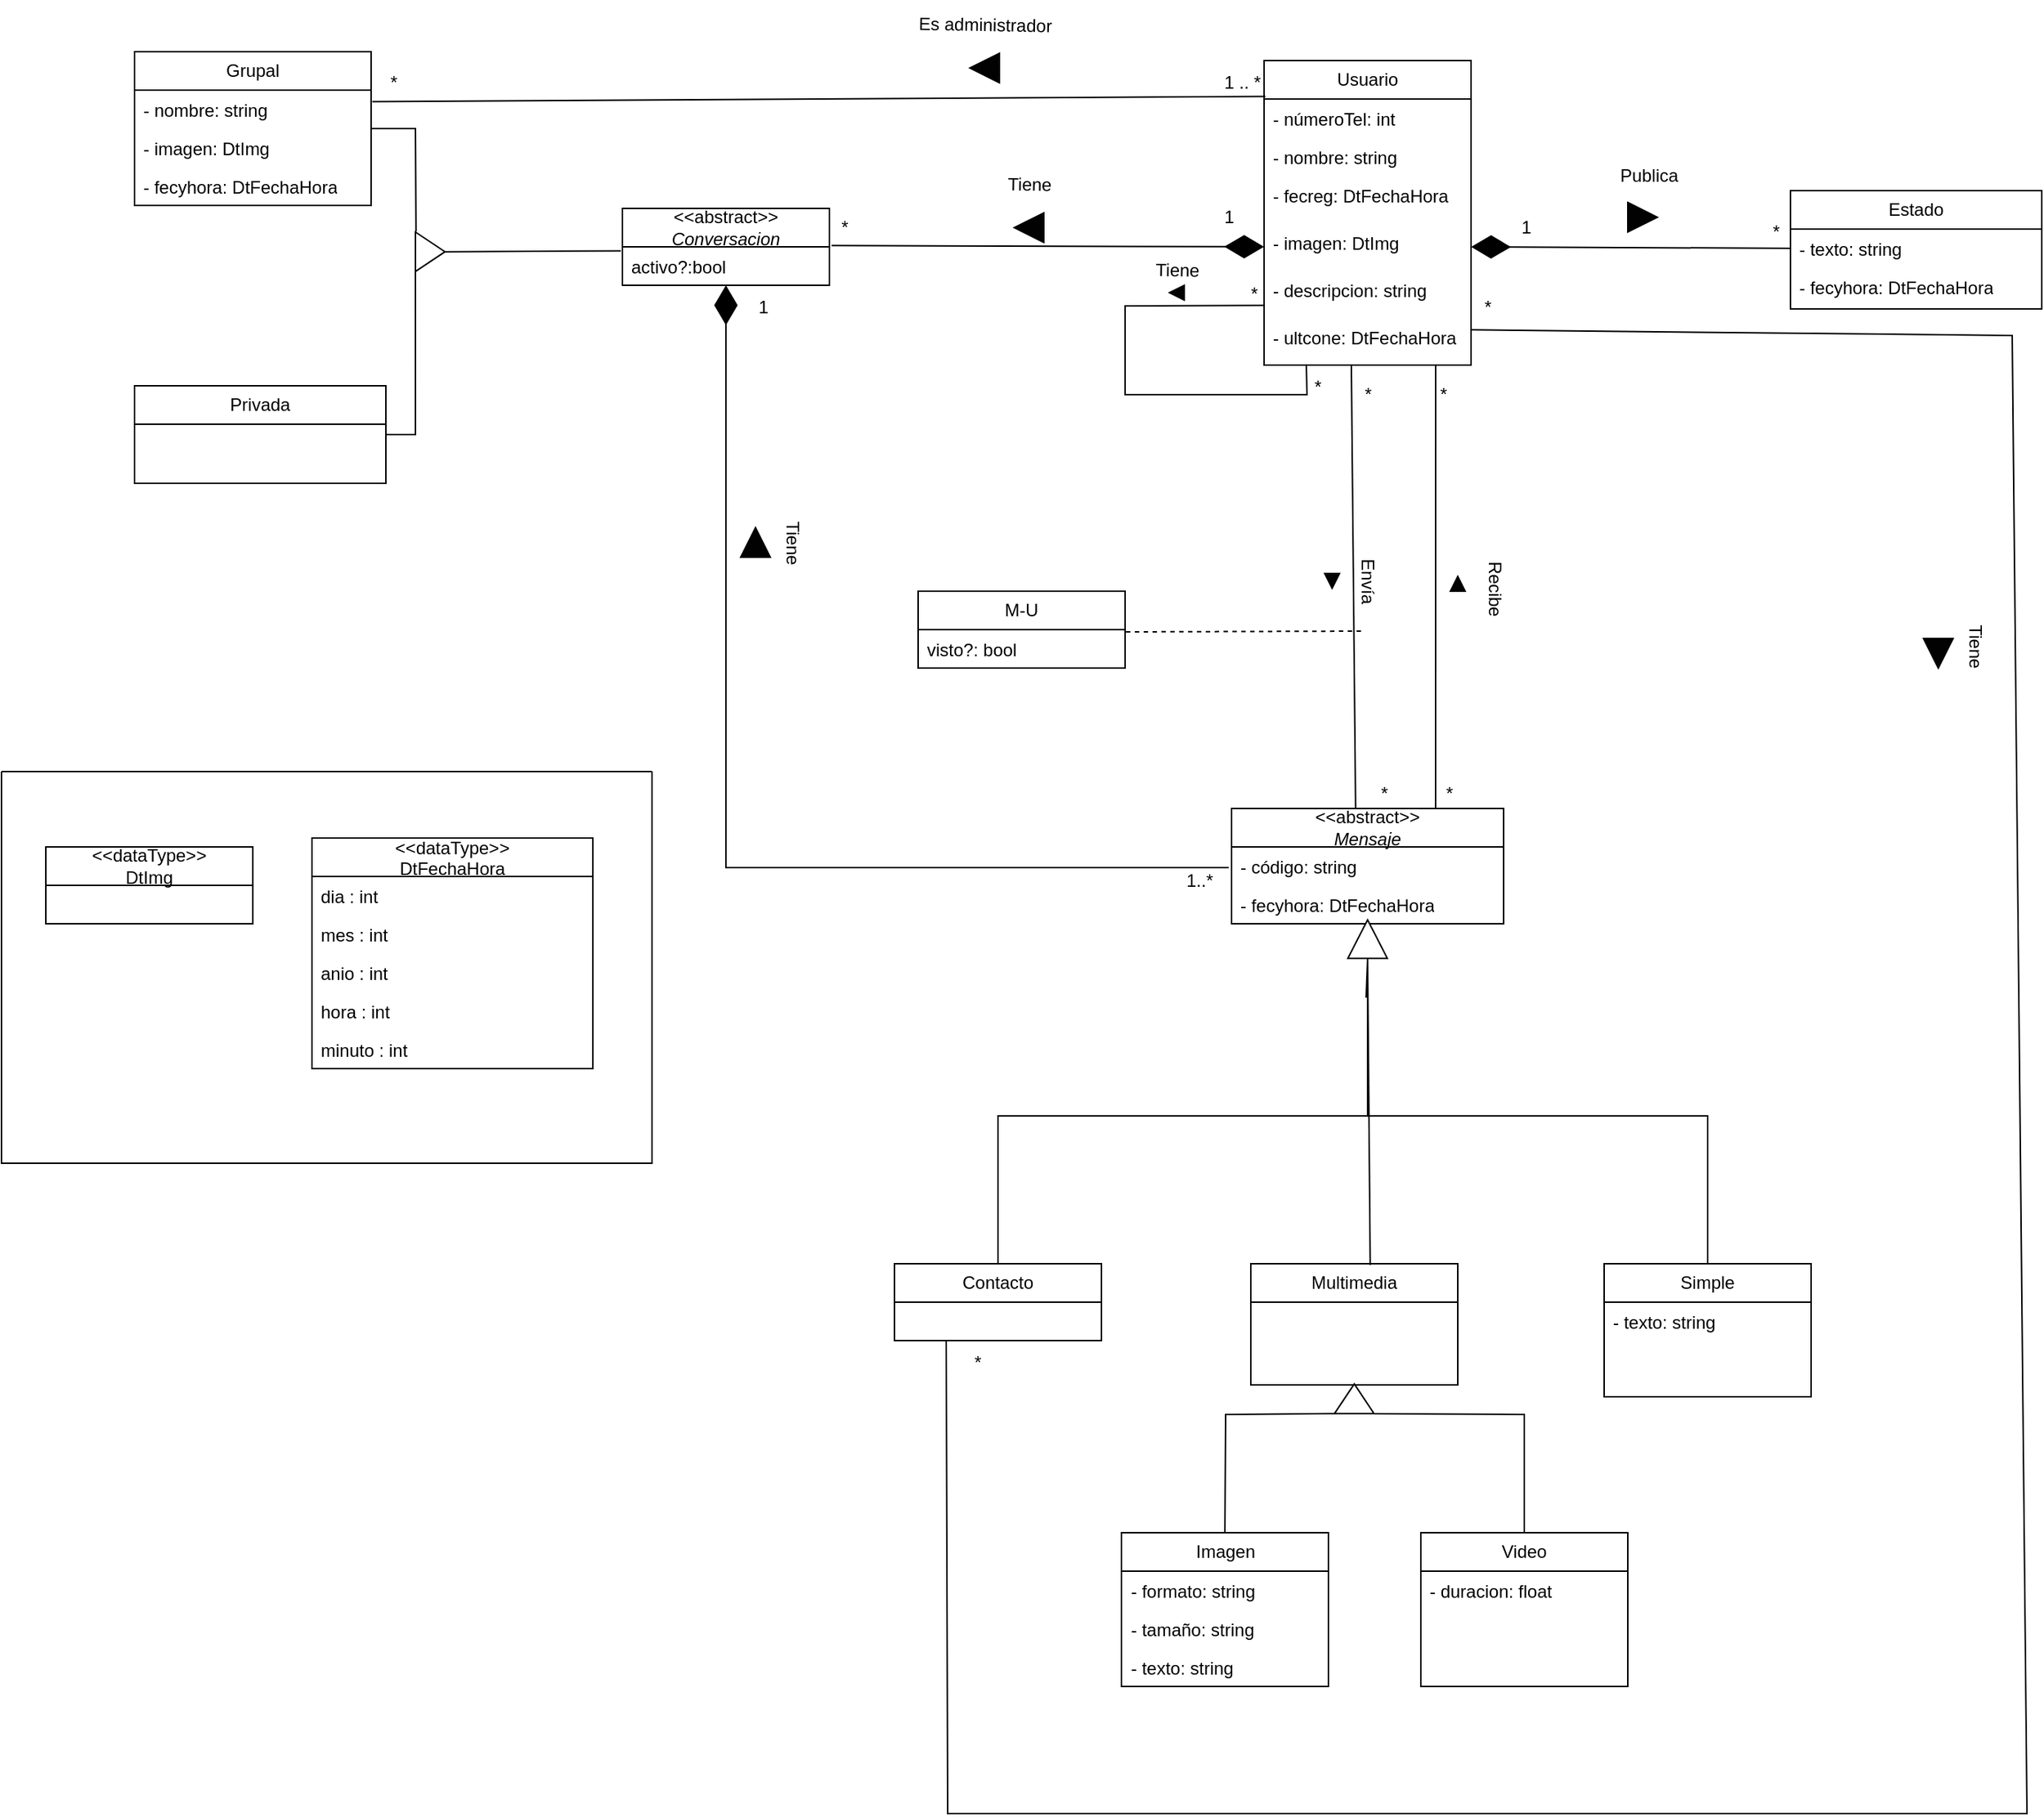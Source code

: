 <mxfile version="21.2.3" type="github">
  <diagram name="Página-1" id="QVLnC4AnkYZCNRtGmAld">
    <mxGraphModel dx="1179" dy="-712" grid="1" gridSize="10" guides="1" tooltips="1" connect="1" arrows="1" fold="1" page="1" pageScale="1" pageWidth="827" pageHeight="1169" math="0" shadow="0">
      <root>
        <mxCell id="0" />
        <mxCell id="1" parent="0" />
        <mxCell id="s84qFgu41w__YCTPZ6JV-1" value="Usuario" style="swimlane;fontStyle=0;childLayout=stackLayout;horizontal=1;startSize=26;fillColor=none;horizontalStack=0;resizeParent=1;resizeParentMax=0;resizeLast=0;collapsible=1;marginBottom=0;whiteSpace=wrap;html=1;" parent="1" vertex="1">
          <mxGeometry x="914" y="1214" width="140" height="206" as="geometry" />
        </mxCell>
        <mxCell id="s84qFgu41w__YCTPZ6JV-2" value="- númeroTel: int" style="text;strokeColor=none;fillColor=none;align=left;verticalAlign=top;spacingLeft=4;spacingRight=4;overflow=hidden;rotatable=0;points=[[0,0.5],[1,0.5]];portConstraint=eastwest;whiteSpace=wrap;html=1;" parent="s84qFgu41w__YCTPZ6JV-1" vertex="1">
          <mxGeometry y="26" width="140" height="26" as="geometry" />
        </mxCell>
        <mxCell id="s84qFgu41w__YCTPZ6JV-3" value="- nombre: string" style="text;strokeColor=none;fillColor=none;align=left;verticalAlign=top;spacingLeft=4;spacingRight=4;overflow=hidden;rotatable=0;points=[[0,0.5],[1,0.5]];portConstraint=eastwest;whiteSpace=wrap;html=1;" parent="s84qFgu41w__YCTPZ6JV-1" vertex="1">
          <mxGeometry y="52" width="140" height="26" as="geometry" />
        </mxCell>
        <mxCell id="s84qFgu41w__YCTPZ6JV-4" value="- fecreg: DtFechaHora" style="text;strokeColor=none;fillColor=none;align=left;verticalAlign=top;spacingLeft=4;spacingRight=4;overflow=hidden;rotatable=0;points=[[0,0.5],[1,0.5]];portConstraint=eastwest;whiteSpace=wrap;html=1;" parent="s84qFgu41w__YCTPZ6JV-1" vertex="1">
          <mxGeometry y="78" width="140" height="32" as="geometry" />
        </mxCell>
        <mxCell id="s84qFgu41w__YCTPZ6JV-5" value="- imagen: DtImg" style="text;strokeColor=none;fillColor=none;align=left;verticalAlign=top;spacingLeft=4;spacingRight=4;overflow=hidden;rotatable=0;points=[[0,0.5],[1,0.5]];portConstraint=eastwest;whiteSpace=wrap;html=1;" parent="s84qFgu41w__YCTPZ6JV-1" vertex="1">
          <mxGeometry y="110" width="140" height="32" as="geometry" />
        </mxCell>
        <mxCell id="s84qFgu41w__YCTPZ6JV-6" value="- descripcion: string" style="text;strokeColor=none;fillColor=none;align=left;verticalAlign=top;spacingLeft=4;spacingRight=4;overflow=hidden;rotatable=0;points=[[0,0.5],[1,0.5]];portConstraint=eastwest;whiteSpace=wrap;html=1;" parent="s84qFgu41w__YCTPZ6JV-1" vertex="1">
          <mxGeometry y="142" width="140" height="32" as="geometry" />
        </mxCell>
        <mxCell id="s84qFgu41w__YCTPZ6JV-7" value="- ultcone: DtFechaHora" style="text;strokeColor=none;fillColor=none;align=left;verticalAlign=top;spacingLeft=4;spacingRight=4;overflow=hidden;rotatable=0;points=[[0,0.5],[1,0.5]];portConstraint=eastwest;whiteSpace=wrap;html=1;" parent="s84qFgu41w__YCTPZ6JV-1" vertex="1">
          <mxGeometry y="174" width="140" height="32" as="geometry" />
        </mxCell>
        <mxCell id="5pbb-u6Oynbn8hx0rVK8-28" value="" style="endArrow=none;html=1;rounded=0;exitX=0.204;exitY=0.996;exitDx=0;exitDy=0;exitPerimeter=0;entryX=0.001;entryY=0.737;entryDx=0;entryDy=0;entryPerimeter=0;" edge="1" parent="s84qFgu41w__YCTPZ6JV-1" source="s84qFgu41w__YCTPZ6JV-7" target="s84qFgu41w__YCTPZ6JV-6">
          <mxGeometry width="50" height="50" relative="1" as="geometry">
            <mxPoint x="-94" y="246" as="sourcePoint" />
            <mxPoint x="-4" y="166" as="targetPoint" />
            <Array as="points">
              <mxPoint x="29" y="226" />
              <mxPoint x="-94" y="226" />
              <mxPoint x="-94" y="166" />
            </Array>
          </mxGeometry>
        </mxCell>
        <mxCell id="s84qFgu41w__YCTPZ6JV-9" value="&lt;div&gt;&amp;lt;&amp;lt;abstract&amp;gt;&amp;gt;&lt;br&gt;&lt;/div&gt;&lt;div&gt;&lt;i&gt;Conversacion&lt;/i&gt;&lt;/div&gt;" style="swimlane;fontStyle=0;childLayout=stackLayout;horizontal=1;startSize=26;fillColor=none;horizontalStack=0;resizeParent=1;resizeParentMax=0;resizeLast=0;collapsible=1;marginBottom=0;whiteSpace=wrap;html=1;" parent="1" vertex="1">
          <mxGeometry x="480" y="1314" width="140" height="52" as="geometry" />
        </mxCell>
        <mxCell id="s84qFgu41w__YCTPZ6JV-10" value="activo?:bool" style="text;strokeColor=none;fillColor=none;align=left;verticalAlign=top;spacingLeft=4;spacingRight=4;overflow=hidden;rotatable=0;points=[[0,0.5],[1,0.5]];portConstraint=eastwest;whiteSpace=wrap;html=1;" parent="s84qFgu41w__YCTPZ6JV-9" vertex="1">
          <mxGeometry y="26" width="140" height="26" as="geometry" />
        </mxCell>
        <mxCell id="s84qFgu41w__YCTPZ6JV-11" value="&lt;div&gt;&amp;lt;&amp;lt;abstract&amp;gt;&amp;gt;&lt;br&gt;&lt;/div&gt;&lt;div&gt;&lt;i&gt;Mensaje&lt;/i&gt;&lt;/div&gt;" style="swimlane;fontStyle=0;childLayout=stackLayout;horizontal=1;startSize=26;fillColor=none;horizontalStack=0;resizeParent=1;resizeParentMax=0;resizeLast=0;collapsible=1;marginBottom=0;whiteSpace=wrap;html=1;" parent="1" vertex="1">
          <mxGeometry x="892" y="1720" width="184" height="78" as="geometry" />
        </mxCell>
        <mxCell id="s84qFgu41w__YCTPZ6JV-12" value="- código: string" style="text;strokeColor=none;fillColor=none;align=left;verticalAlign=top;spacingLeft=4;spacingRight=4;overflow=hidden;rotatable=0;points=[[0,0.5],[1,0.5]];portConstraint=eastwest;whiteSpace=wrap;html=1;" parent="s84qFgu41w__YCTPZ6JV-11" vertex="1">
          <mxGeometry y="26" width="184" height="26" as="geometry" />
        </mxCell>
        <mxCell id="s84qFgu41w__YCTPZ6JV-13" value="- fecyhora: DtFechaHora" style="text;strokeColor=none;fillColor=none;align=left;verticalAlign=top;spacingLeft=4;spacingRight=4;overflow=hidden;rotatable=0;points=[[0,0.5],[1,0.5]];portConstraint=eastwest;whiteSpace=wrap;html=1;" parent="s84qFgu41w__YCTPZ6JV-11" vertex="1">
          <mxGeometry y="52" width="184" height="26" as="geometry" />
        </mxCell>
        <mxCell id="s84qFgu41w__YCTPZ6JV-15" value="&lt;div&gt;&lt;br&gt;&lt;/div&gt;&lt;div&gt;Grupal&lt;br&gt;&lt;/div&gt;&lt;div&gt;&lt;br&gt;&lt;/div&gt;" style="swimlane;fontStyle=0;childLayout=stackLayout;horizontal=1;startSize=26;fillColor=none;horizontalStack=0;resizeParent=1;resizeParentMax=0;resizeLast=0;collapsible=1;marginBottom=0;whiteSpace=wrap;html=1;" parent="1" vertex="1">
          <mxGeometry x="150" y="1208" width="160" height="104" as="geometry" />
        </mxCell>
        <mxCell id="s84qFgu41w__YCTPZ6JV-16" value="- nombre: string" style="text;strokeColor=none;fillColor=none;align=left;verticalAlign=top;spacingLeft=4;spacingRight=4;overflow=hidden;rotatable=0;points=[[0,0.5],[1,0.5]];portConstraint=eastwest;whiteSpace=wrap;html=1;" parent="s84qFgu41w__YCTPZ6JV-15" vertex="1">
          <mxGeometry y="26" width="160" height="26" as="geometry" />
        </mxCell>
        <mxCell id="s84qFgu41w__YCTPZ6JV-17" value="- imagen: DtImg" style="text;strokeColor=none;fillColor=none;align=left;verticalAlign=top;spacingLeft=4;spacingRight=4;overflow=hidden;rotatable=0;points=[[0,0.5],[1,0.5]];portConstraint=eastwest;whiteSpace=wrap;html=1;" parent="s84qFgu41w__YCTPZ6JV-15" vertex="1">
          <mxGeometry y="52" width="160" height="26" as="geometry" />
        </mxCell>
        <mxCell id="s84qFgu41w__YCTPZ6JV-18" value="- fecyhora: DtFechaHora" style="text;strokeColor=none;fillColor=none;align=left;verticalAlign=top;spacingLeft=4;spacingRight=4;overflow=hidden;rotatable=0;points=[[0,0.5],[1,0.5]];portConstraint=eastwest;whiteSpace=wrap;html=1;" parent="s84qFgu41w__YCTPZ6JV-15" vertex="1">
          <mxGeometry y="78" width="160" height="26" as="geometry" />
        </mxCell>
        <mxCell id="s84qFgu41w__YCTPZ6JV-20" value="Estado" style="swimlane;fontStyle=0;childLayout=stackLayout;horizontal=1;startSize=26;fillColor=none;horizontalStack=0;resizeParent=1;resizeParentMax=0;resizeLast=0;collapsible=1;marginBottom=0;whiteSpace=wrap;html=1;" parent="1" vertex="1">
          <mxGeometry x="1270" y="1302" width="170" height="80" as="geometry" />
        </mxCell>
        <mxCell id="s84qFgu41w__YCTPZ6JV-21" value="- texto: string" style="text;strokeColor=none;fillColor=none;align=left;verticalAlign=top;spacingLeft=4;spacingRight=4;overflow=hidden;rotatable=0;points=[[0,0.5],[1,0.5]];portConstraint=eastwest;whiteSpace=wrap;html=1;" parent="s84qFgu41w__YCTPZ6JV-20" vertex="1">
          <mxGeometry y="26" width="170" height="26" as="geometry" />
        </mxCell>
        <mxCell id="s84qFgu41w__YCTPZ6JV-22" value="- fecyhora: DtFechaHora" style="text;strokeColor=none;fillColor=none;align=left;verticalAlign=top;spacingLeft=4;spacingRight=4;overflow=hidden;rotatable=0;points=[[0,0.5],[1,0.5]];portConstraint=eastwest;whiteSpace=wrap;html=1;" parent="s84qFgu41w__YCTPZ6JV-20" vertex="1">
          <mxGeometry y="52" width="170" height="28" as="geometry" />
        </mxCell>
        <mxCell id="s84qFgu41w__YCTPZ6JV-23" value="" style="endArrow=none;html=1;edgeStyle=orthogonalEdgeStyle;rounded=0;" parent="1" target="s84qFgu41w__YCTPZ6JV-24" edge="1">
          <mxGeometry relative="1" as="geometry">
            <mxPoint x="984" y="1848" as="sourcePoint" />
            <mxPoint x="1134" y="1988" as="targetPoint" />
            <Array as="points">
              <mxPoint x="984" y="1849" />
              <mxPoint x="984" y="1928" />
              <mxPoint x="1214" y="1928" />
            </Array>
          </mxGeometry>
        </mxCell>
        <mxCell id="s84qFgu41w__YCTPZ6JV-24" value="Simple" style="swimlane;fontStyle=0;childLayout=stackLayout;horizontal=1;startSize=26;fillColor=none;horizontalStack=0;resizeParent=1;resizeParentMax=0;resizeLast=0;collapsible=1;marginBottom=0;whiteSpace=wrap;html=1;" parent="1" vertex="1">
          <mxGeometry x="1144" y="2028" width="140" height="90" as="geometry" />
        </mxCell>
        <mxCell id="s84qFgu41w__YCTPZ6JV-25" value="- texto: string" style="text;strokeColor=none;fillColor=none;align=left;verticalAlign=top;spacingLeft=4;spacingRight=4;overflow=hidden;rotatable=0;points=[[0,0.5],[1,0.5]];portConstraint=eastwest;whiteSpace=wrap;html=1;" parent="s84qFgu41w__YCTPZ6JV-24" vertex="1">
          <mxGeometry y="26" width="140" height="64" as="geometry" />
        </mxCell>
        <mxCell id="s84qFgu41w__YCTPZ6JV-31" value="Imagen" style="swimlane;fontStyle=0;childLayout=stackLayout;horizontal=1;startSize=26;fillColor=none;horizontalStack=0;resizeParent=1;resizeParentMax=0;resizeLast=0;collapsible=1;marginBottom=0;whiteSpace=wrap;html=1;" parent="1" vertex="1">
          <mxGeometry x="817.5" y="2210" width="140" height="104" as="geometry" />
        </mxCell>
        <mxCell id="s84qFgu41w__YCTPZ6JV-32" value="- formato: string" style="text;strokeColor=none;fillColor=none;align=left;verticalAlign=top;spacingLeft=4;spacingRight=4;overflow=hidden;rotatable=0;points=[[0,0.5],[1,0.5]];portConstraint=eastwest;whiteSpace=wrap;html=1;" parent="s84qFgu41w__YCTPZ6JV-31" vertex="1">
          <mxGeometry y="26" width="140" height="26" as="geometry" />
        </mxCell>
        <mxCell id="s84qFgu41w__YCTPZ6JV-33" value="- tamaño: string" style="text;strokeColor=none;fillColor=none;align=left;verticalAlign=top;spacingLeft=4;spacingRight=4;overflow=hidden;rotatable=0;points=[[0,0.5],[1,0.5]];portConstraint=eastwest;whiteSpace=wrap;html=1;" parent="s84qFgu41w__YCTPZ6JV-31" vertex="1">
          <mxGeometry y="52" width="140" height="26" as="geometry" />
        </mxCell>
        <mxCell id="s84qFgu41w__YCTPZ6JV-34" value="- texto: string" style="text;strokeColor=none;fillColor=none;align=left;verticalAlign=top;spacingLeft=4;spacingRight=4;overflow=hidden;rotatable=0;points=[[0,0.5],[1,0.5]];portConstraint=eastwest;whiteSpace=wrap;html=1;" parent="s84qFgu41w__YCTPZ6JV-31" vertex="1">
          <mxGeometry y="78" width="140" height="26" as="geometry" />
        </mxCell>
        <mxCell id="s84qFgu41w__YCTPZ6JV-36" value="Multimedia" style="swimlane;fontStyle=0;childLayout=stackLayout;horizontal=1;startSize=26;fillColor=none;horizontalStack=0;resizeParent=1;resizeParentMax=0;resizeLast=0;collapsible=1;marginBottom=0;whiteSpace=wrap;html=1;" parent="1" vertex="1">
          <mxGeometry x="905" y="2028" width="140" height="82" as="geometry" />
        </mxCell>
        <mxCell id="s84qFgu41w__YCTPZ6JV-40" value="" style="endArrow=none;html=1;edgeStyle=orthogonalEdgeStyle;rounded=0;" parent="1" source="s84qFgu41w__YCTPZ6JV-86" target="s84qFgu41w__YCTPZ6JV-41" edge="1">
          <mxGeometry relative="1" as="geometry">
            <mxPoint x="983" y="1848" as="sourcePoint" />
            <mxPoint x="744" y="1998" as="targetPoint" />
            <Array as="points">
              <mxPoint x="984" y="1848" />
              <mxPoint x="984" y="1928" />
              <mxPoint x="734" y="1928" />
            </Array>
          </mxGeometry>
        </mxCell>
        <mxCell id="s84qFgu41w__YCTPZ6JV-41" value="Contacto" style="swimlane;fontStyle=0;childLayout=stackLayout;horizontal=1;startSize=26;fillColor=none;horizontalStack=0;resizeParent=1;resizeParentMax=0;resizeLast=0;collapsible=1;marginBottom=0;whiteSpace=wrap;html=1;" parent="1" vertex="1">
          <mxGeometry x="664" y="2028" width="140" height="52" as="geometry" />
        </mxCell>
        <mxCell id="s84qFgu41w__YCTPZ6JV-44" value="" style="endArrow=none;html=1;rounded=0;exitX=0.456;exitY=0.004;exitDx=0;exitDy=0;exitPerimeter=0;" parent="1" source="s84qFgu41w__YCTPZ6JV-11" edge="1">
          <mxGeometry width="50" height="50" relative="1" as="geometry">
            <mxPoint x="946" y="1720" as="sourcePoint" />
            <mxPoint x="973" y="1420" as="targetPoint" />
          </mxGeometry>
        </mxCell>
        <mxCell id="s84qFgu41w__YCTPZ6JV-45" value="" style="triangle;whiteSpace=wrap;html=1;rotation=90;fillColor=#030203;" parent="1" vertex="1">
          <mxGeometry x="955" y="1561" width="10" height="10" as="geometry" />
        </mxCell>
        <mxCell id="s84qFgu41w__YCTPZ6JV-46" value="Envía" style="text;html=1;align=center;verticalAlign=middle;resizable=0;points=[];autosize=1;strokeColor=none;fillColor=none;rotation=90;" parent="1" vertex="1">
          <mxGeometry x="959" y="1556" width="50" height="20" as="geometry" />
        </mxCell>
        <mxCell id="s84qFgu41w__YCTPZ6JV-47" value="*" style="text;html=1;align=center;verticalAlign=middle;resizable=0;points=[];autosize=1;strokeColor=none;fillColor=none;" parent="1" vertex="1">
          <mxGeometry x="974" y="1430" width="20" height="20" as="geometry" />
        </mxCell>
        <mxCell id="s84qFgu41w__YCTPZ6JV-48" value="*" style="text;html=1;align=center;verticalAlign=middle;resizable=0;points=[];autosize=1;strokeColor=none;fillColor=none;" parent="1" vertex="1">
          <mxGeometry x="985" y="1700" width="20" height="20" as="geometry" />
        </mxCell>
        <mxCell id="s84qFgu41w__YCTPZ6JV-49" value="1" style="text;html=1;align=center;verticalAlign=middle;resizable=0;points=[];autosize=1;strokeColor=none;fillColor=none;" parent="1" vertex="1">
          <mxGeometry x="875" y="1305" width="30" height="30" as="geometry" />
        </mxCell>
        <mxCell id="s84qFgu41w__YCTPZ6JV-50" value="*" style="text;html=1;align=center;verticalAlign=middle;resizable=0;points=[];autosize=1;strokeColor=none;fillColor=none;" parent="1" vertex="1">
          <mxGeometry x="620" y="1317" width="20" height="20" as="geometry" />
        </mxCell>
        <mxCell id="s84qFgu41w__YCTPZ6JV-51" value="" style="endArrow=diamondThin;endFill=1;endSize=24;html=1;rounded=0;exitX=1.011;exitY=-0.033;exitDx=0;exitDy=0;exitPerimeter=0;entryX=0;entryY=0.5;entryDx=0;entryDy=0;" parent="1" source="s84qFgu41w__YCTPZ6JV-10" target="s84qFgu41w__YCTPZ6JV-5" edge="1">
          <mxGeometry width="160" relative="1" as="geometry">
            <mxPoint x="770" y="1550" as="sourcePoint" />
            <mxPoint x="914" y="1340" as="targetPoint" />
            <Array as="points" />
          </mxGeometry>
        </mxCell>
        <mxCell id="s84qFgu41w__YCTPZ6JV-52" value="*" style="text;html=1;align=center;verticalAlign=middle;resizable=0;points=[];autosize=1;strokeColor=none;fillColor=none;" parent="1" vertex="1">
          <mxGeometry x="1250" y="1320" width="20" height="20" as="geometry" />
        </mxCell>
        <mxCell id="s84qFgu41w__YCTPZ6JV-53" value="&lt;div&gt;1&lt;/div&gt;" style="text;html=1;align=center;verticalAlign=middle;resizable=0;points=[];autosize=1;strokeColor=none;fillColor=none;" parent="1" vertex="1">
          <mxGeometry x="1076" y="1312" width="30" height="30" as="geometry" />
        </mxCell>
        <mxCell id="s84qFgu41w__YCTPZ6JV-54" value="" style="endArrow=diamondThin;endFill=1;endSize=24;html=1;rounded=0;entryX=1;entryY=0.5;entryDx=0;entryDy=0;exitX=0;exitY=0.5;exitDx=0;exitDy=0;" parent="1" source="s84qFgu41w__YCTPZ6JV-21" target="s84qFgu41w__YCTPZ6JV-5" edge="1">
          <mxGeometry width="160" relative="1" as="geometry">
            <mxPoint x="650" y="1290" as="sourcePoint" />
            <mxPoint x="824" y="1280.31" as="targetPoint" />
          </mxGeometry>
        </mxCell>
        <mxCell id="s84qFgu41w__YCTPZ6JV-61" value="" style="triangle;whiteSpace=wrap;html=1;rotation=0;fillColor=#030203;" parent="1" vertex="1">
          <mxGeometry x="1160" y="1310" width="20" height="20" as="geometry" />
        </mxCell>
        <mxCell id="s84qFgu41w__YCTPZ6JV-62" value="Publica" style="text;html=1;align=center;verticalAlign=middle;resizable=0;points=[];autosize=1;strokeColor=none;fillColor=none;rotation=0;" parent="1" vertex="1">
          <mxGeometry x="1144" y="1282" width="60" height="20" as="geometry" />
        </mxCell>
        <mxCell id="s84qFgu41w__YCTPZ6JV-66" value="" style="triangle;whiteSpace=wrap;html=1;rotation=-180;fillColor=#030203;" parent="1" vertex="1">
          <mxGeometry x="745" y="1317" width="20" height="20" as="geometry" />
        </mxCell>
        <mxCell id="s84qFgu41w__YCTPZ6JV-67" value="Tiene" style="text;html=1;align=center;verticalAlign=middle;resizable=0;points=[];autosize=1;strokeColor=none;fillColor=none;rotation=1;" parent="1" vertex="1">
          <mxGeometry x="730" y="1288" width="50" height="20" as="geometry" />
        </mxCell>
        <mxCell id="s84qFgu41w__YCTPZ6JV-73" value="" style="endArrow=none;html=1;rounded=0;exitX=0.75;exitY=0;exitDx=0;exitDy=0;entryX=0.829;entryY=1.016;entryDx=0;entryDy=0;entryPerimeter=0;" parent="1" source="s84qFgu41w__YCTPZ6JV-11" target="s84qFgu41w__YCTPZ6JV-7" edge="1">
          <mxGeometry width="50" height="50" relative="1" as="geometry">
            <mxPoint x="1030" y="1700" as="sourcePoint" />
            <mxPoint x="1030.34" y="1452.672" as="targetPoint" />
          </mxGeometry>
        </mxCell>
        <mxCell id="s84qFgu41w__YCTPZ6JV-74" value="" style="triangle;whiteSpace=wrap;html=1;rotation=-90;fillColor=#030203;" parent="1" vertex="1">
          <mxGeometry x="1040" y="1563" width="10" height="10" as="geometry" />
        </mxCell>
        <mxCell id="s84qFgu41w__YCTPZ6JV-75" value="Recibe" style="text;html=1;align=center;verticalAlign=middle;resizable=0;points=[];autosize=1;strokeColor=none;fillColor=none;rotation=90;" parent="1" vertex="1">
          <mxGeometry x="1040" y="1556" width="60" height="30" as="geometry" />
        </mxCell>
        <mxCell id="s84qFgu41w__YCTPZ6JV-76" value="*" style="text;html=1;align=center;verticalAlign=middle;resizable=0;points=[];autosize=1;strokeColor=none;fillColor=none;" parent="1" vertex="1">
          <mxGeometry x="1024" y="1695" width="30" height="30" as="geometry" />
        </mxCell>
        <mxCell id="s84qFgu41w__YCTPZ6JV-77" value="*" style="text;html=1;align=center;verticalAlign=middle;resizable=0;points=[];autosize=1;strokeColor=none;fillColor=none;" parent="1" vertex="1">
          <mxGeometry x="1025" y="1430" width="20" height="20" as="geometry" />
        </mxCell>
        <mxCell id="s84qFgu41w__YCTPZ6JV-81" value="Privada" style="swimlane;fontStyle=0;childLayout=stackLayout;horizontal=1;startSize=26;fillColor=none;horizontalStack=0;resizeParent=1;resizeParentMax=0;resizeLast=0;collapsible=1;marginBottom=0;whiteSpace=wrap;html=1;" parent="1" vertex="1">
          <mxGeometry x="150" y="1434" width="170" height="66" as="geometry" />
        </mxCell>
        <mxCell id="s84qFgu41w__YCTPZ6JV-82" value="" style="triangle;whiteSpace=wrap;html=1;rotation=0;" parent="1" vertex="1">
          <mxGeometry x="340" y="1330" width="20" height="26.67" as="geometry" />
        </mxCell>
        <mxCell id="s84qFgu41w__YCTPZ6JV-83" value="" style="endArrow=none;html=1;rounded=0;entryX=-0.007;entryY=0.105;entryDx=0;entryDy=0;entryPerimeter=0;exitX=1;exitY=0.5;exitDx=0;exitDy=0;" parent="1" source="s84qFgu41w__YCTPZ6JV-82" target="s84qFgu41w__YCTPZ6JV-10" edge="1">
          <mxGeometry width="50" height="50" relative="1" as="geometry">
            <mxPoint x="380" y="1343" as="sourcePoint" />
            <mxPoint x="570" y="1380" as="targetPoint" />
          </mxGeometry>
        </mxCell>
        <mxCell id="s84qFgu41w__YCTPZ6JV-84" value="" style="endArrow=none;html=1;rounded=0;entryX=0.019;entryY=-0.014;entryDx=0;entryDy=0;entryPerimeter=0;exitX=1;exitY=1;exitDx=0;exitDy=0;exitPerimeter=0;" parent="1" source="s84qFgu41w__YCTPZ6JV-16" target="s84qFgu41w__YCTPZ6JV-82" edge="1">
          <mxGeometry width="50" height="50" relative="1" as="geometry">
            <mxPoint x="330" y="1250" as="sourcePoint" />
            <mxPoint x="340" y="1310" as="targetPoint" />
            <Array as="points">
              <mxPoint x="340" y="1260" />
            </Array>
          </mxGeometry>
        </mxCell>
        <mxCell id="s84qFgu41w__YCTPZ6JV-85" value="" style="endArrow=none;html=1;edgeStyle=orthogonalEdgeStyle;rounded=0;" parent="1" target="s84qFgu41w__YCTPZ6JV-86" edge="1">
          <mxGeometry relative="1" as="geometry">
            <mxPoint x="983" y="1848" as="sourcePoint" />
            <mxPoint x="734" y="2028" as="targetPoint" />
            <Array as="points" />
          </mxGeometry>
        </mxCell>
        <mxCell id="s84qFgu41w__YCTPZ6JV-86" value="" style="triangle;whiteSpace=wrap;html=1;rotation=-90;" parent="1" vertex="1">
          <mxGeometry x="971" y="1795" width="26" height="26.67" as="geometry" />
        </mxCell>
        <mxCell id="s84qFgu41w__YCTPZ6JV-88" value="" style="endArrow=none;html=1;rounded=0;entryX=-0.003;entryY=1.003;entryDx=0;entryDy=0;entryPerimeter=0;exitX=1;exitY=0.5;exitDx=0;exitDy=0;" parent="1" source="s84qFgu41w__YCTPZ6JV-81" target="s84qFgu41w__YCTPZ6JV-82" edge="1">
          <mxGeometry width="50" height="50" relative="1" as="geometry">
            <mxPoint x="221" y="1385.31" as="sourcePoint" />
            <mxPoint x="340" y="1385.31" as="targetPoint" />
            <Array as="points">
              <mxPoint x="340" y="1467" />
            </Array>
          </mxGeometry>
        </mxCell>
        <mxCell id="5pbb-u6Oynbn8hx0rVK8-9" value="Video" style="swimlane;fontStyle=0;childLayout=stackLayout;horizontal=1;startSize=26;fillColor=none;horizontalStack=0;resizeParent=1;resizeParentMax=0;resizeLast=0;collapsible=1;marginBottom=0;whiteSpace=wrap;html=1;" vertex="1" parent="1">
          <mxGeometry x="1020" y="2210" width="140" height="104" as="geometry" />
        </mxCell>
        <mxCell id="5pbb-u6Oynbn8hx0rVK8-10" value="&lt;div&gt;- duracion: float&lt;/div&gt;&lt;div&gt;&lt;br&gt;&lt;/div&gt;&lt;div&gt;&lt;br&gt;&lt;/div&gt;" style="text;strokeColor=none;fillColor=none;align=left;verticalAlign=top;spacingLeft=4;spacingRight=4;overflow=hidden;rotatable=0;points=[[0,0.5],[1,0.5]];portConstraint=eastwest;whiteSpace=wrap;html=1;" vertex="1" parent="5pbb-u6Oynbn8hx0rVK8-9">
          <mxGeometry y="26" width="140" height="26" as="geometry" />
        </mxCell>
        <mxCell id="5pbb-u6Oynbn8hx0rVK8-11" value="&lt;div&gt;&lt;br&gt;&lt;/div&gt;" style="text;strokeColor=none;fillColor=none;align=left;verticalAlign=top;spacingLeft=4;spacingRight=4;overflow=hidden;rotatable=0;points=[[0,0.5],[1,0.5]];portConstraint=eastwest;whiteSpace=wrap;html=1;" vertex="1" parent="5pbb-u6Oynbn8hx0rVK8-9">
          <mxGeometry y="52" width="140" height="26" as="geometry" />
        </mxCell>
        <mxCell id="5pbb-u6Oynbn8hx0rVK8-12" value="&lt;div&gt;&lt;br&gt;&lt;/div&gt;" style="text;strokeColor=none;fillColor=none;align=left;verticalAlign=top;spacingLeft=4;spacingRight=4;overflow=hidden;rotatable=0;points=[[0,0.5],[1,0.5]];portConstraint=eastwest;whiteSpace=wrap;html=1;" vertex="1" parent="5pbb-u6Oynbn8hx0rVK8-9">
          <mxGeometry y="78" width="140" height="26" as="geometry" />
        </mxCell>
        <mxCell id="5pbb-u6Oynbn8hx0rVK8-23" value="" style="triangle;whiteSpace=wrap;html=1;rotation=-90;" vertex="1" parent="1">
          <mxGeometry x="965" y="2106" width="20" height="26.67" as="geometry" />
        </mxCell>
        <mxCell id="5pbb-u6Oynbn8hx0rVK8-25" value="" style="endArrow=none;html=1;rounded=0;entryX=-0.005;entryY=0.005;entryDx=0;entryDy=0;entryPerimeter=0;exitX=0.5;exitY=0;exitDx=0;exitDy=0;" edge="1" parent="1" source="s84qFgu41w__YCTPZ6JV-31" target="5pbb-u6Oynbn8hx0rVK8-23">
          <mxGeometry width="50" height="50" relative="1" as="geometry">
            <mxPoint x="850" y="2190" as="sourcePoint" />
            <mxPoint x="960" y="2130" as="targetPoint" />
            <Array as="points">
              <mxPoint x="888" y="2130" />
            </Array>
          </mxGeometry>
        </mxCell>
        <mxCell id="5pbb-u6Oynbn8hx0rVK8-26" value="" style="endArrow=none;html=1;rounded=0;entryX=-0.006;entryY=1.015;entryDx=0;entryDy=0;entryPerimeter=0;exitX=0.5;exitY=0;exitDx=0;exitDy=0;" edge="1" parent="1" source="5pbb-u6Oynbn8hx0rVK8-9" target="5pbb-u6Oynbn8hx0rVK8-23">
          <mxGeometry width="50" height="50" relative="1" as="geometry">
            <mxPoint x="860" y="2200" as="sourcePoint" />
            <mxPoint x="972" y="2139" as="targetPoint" />
            <Array as="points">
              <mxPoint x="1090" y="2130" />
            </Array>
          </mxGeometry>
        </mxCell>
        <mxCell id="5pbb-u6Oynbn8hx0rVK8-27" value="" style="endArrow=none;html=1;rounded=0;entryX=0;entryY=0.5;entryDx=0;entryDy=0;exitX=0.577;exitY=0.01;exitDx=0;exitDy=0;exitPerimeter=0;" edge="1" parent="1" source="s84qFgu41w__YCTPZ6JV-36" target="s84qFgu41w__YCTPZ6JV-86">
          <mxGeometry width="50" height="50" relative="1" as="geometry">
            <mxPoint x="960" y="2010" as="sourcePoint" />
            <mxPoint x="1010" y="1960" as="targetPoint" />
          </mxGeometry>
        </mxCell>
        <mxCell id="5pbb-u6Oynbn8hx0rVK8-29" value="*" style="text;html=1;align=center;verticalAlign=middle;resizable=0;points=[];autosize=1;strokeColor=none;fillColor=none;" vertex="1" parent="1">
          <mxGeometry x="892" y="1356.67" width="30" height="30" as="geometry" />
        </mxCell>
        <mxCell id="5pbb-u6Oynbn8hx0rVK8-30" value="*" style="text;html=1;align=center;verticalAlign=middle;resizable=0;points=[];autosize=1;strokeColor=none;fillColor=none;" vertex="1" parent="1">
          <mxGeometry x="935" y="1420" width="30" height="30" as="geometry" />
        </mxCell>
        <mxCell id="5pbb-u6Oynbn8hx0rVK8-33" value="" style="triangle;whiteSpace=wrap;html=1;rotation=-180;fillColor=#030203;" vertex="1" parent="1">
          <mxGeometry x="850" y="1366" width="10" height="10" as="geometry" />
        </mxCell>
        <mxCell id="5pbb-u6Oynbn8hx0rVK8-34" value="Tiene" style="text;html=1;align=center;verticalAlign=middle;resizable=0;points=[];autosize=1;strokeColor=none;fillColor=none;rotation=1;" vertex="1" parent="1">
          <mxGeometry x="830" y="1346" width="50" height="20" as="geometry" />
        </mxCell>
        <mxCell id="5pbb-u6Oynbn8hx0rVK8-37" value="" style="endArrow=none;html=1;rounded=0;entryX=0.25;entryY=1;entryDx=0;entryDy=0;exitX=0.999;exitY=0.255;exitDx=0;exitDy=0;exitPerimeter=0;" edge="1" parent="1" source="s84qFgu41w__YCTPZ6JV-7" target="s84qFgu41w__YCTPZ6JV-41">
          <mxGeometry width="50" height="50" relative="1" as="geometry">
            <mxPoint x="1060" y="1390" as="sourcePoint" />
            <mxPoint x="690" y="2080" as="targetPoint" />
            <Array as="points">
              <mxPoint x="1420" y="1400" />
              <mxPoint x="1430" y="2400" />
              <mxPoint x="700" y="2400" />
            </Array>
          </mxGeometry>
        </mxCell>
        <mxCell id="5pbb-u6Oynbn8hx0rVK8-42" value="M-U" style="swimlane;fontStyle=0;childLayout=stackLayout;horizontal=1;startSize=26;fillColor=none;horizontalStack=0;resizeParent=1;resizeParentMax=0;resizeLast=0;collapsible=1;marginBottom=0;whiteSpace=wrap;html=1;" vertex="1" parent="1">
          <mxGeometry x="680" y="1573" width="140" height="52" as="geometry" />
        </mxCell>
        <mxCell id="5pbb-u6Oynbn8hx0rVK8-43" value="visto?: bool" style="text;strokeColor=none;fillColor=none;align=left;verticalAlign=top;spacingLeft=4;spacingRight=4;overflow=hidden;rotatable=0;points=[[0,0.5],[1,0.5]];portConstraint=eastwest;whiteSpace=wrap;html=1;" vertex="1" parent="5pbb-u6Oynbn8hx0rVK8-42">
          <mxGeometry y="26" width="140" height="26" as="geometry" />
        </mxCell>
        <mxCell id="5pbb-u6Oynbn8hx0rVK8-44" value="" style="endArrow=none;dashed=1;html=1;rounded=0;exitX=1.004;exitY=0.058;exitDx=0;exitDy=0;exitPerimeter=0;" edge="1" parent="1" source="5pbb-u6Oynbn8hx0rVK8-43">
          <mxGeometry width="50" height="50" relative="1" as="geometry">
            <mxPoint x="830" y="1600" as="sourcePoint" />
            <mxPoint x="980" y="1600" as="targetPoint" />
          </mxGeometry>
        </mxCell>
        <mxCell id="5pbb-u6Oynbn8hx0rVK8-45" value="" style="endArrow=none;html=1;rounded=0;exitX=1.005;exitY=0.297;exitDx=0;exitDy=0;exitPerimeter=0;entryX=0.006;entryY=-0.067;entryDx=0;entryDy=0;entryPerimeter=0;" edge="1" parent="1" source="s84qFgu41w__YCTPZ6JV-16" target="s84qFgu41w__YCTPZ6JV-2">
          <mxGeometry width="50" height="50" relative="1" as="geometry">
            <mxPoint x="590" y="1260" as="sourcePoint" />
            <mxPoint x="910" y="1242" as="targetPoint" />
          </mxGeometry>
        </mxCell>
        <mxCell id="5pbb-u6Oynbn8hx0rVK8-46" value="" style="triangle;whiteSpace=wrap;html=1;rotation=-180;fillColor=#030203;" vertex="1" parent="1">
          <mxGeometry x="715" y="1209" width="20" height="20" as="geometry" />
        </mxCell>
        <mxCell id="5pbb-u6Oynbn8hx0rVK8-47" value="Es administrador" style="text;html=1;align=center;verticalAlign=middle;resizable=0;points=[];autosize=1;strokeColor=none;fillColor=none;rotation=1;" vertex="1" parent="1">
          <mxGeometry x="665" y="1175" width="120" height="30" as="geometry" />
        </mxCell>
        <mxCell id="5pbb-u6Oynbn8hx0rVK8-48" value="1 .. *" style="text;html=1;align=center;verticalAlign=middle;resizable=0;points=[];autosize=1;strokeColor=none;fillColor=none;" vertex="1" parent="1">
          <mxGeometry x="874" y="1214" width="50" height="30" as="geometry" />
        </mxCell>
        <mxCell id="5pbb-u6Oynbn8hx0rVK8-49" value="*" style="text;html=1;align=center;verticalAlign=middle;resizable=0;points=[];autosize=1;strokeColor=none;fillColor=none;" vertex="1" parent="1">
          <mxGeometry x="310" y="1214" width="30" height="30" as="geometry" />
        </mxCell>
        <mxCell id="5pbb-u6Oynbn8hx0rVK8-50" value="*" style="text;html=1;align=center;verticalAlign=middle;resizable=0;points=[];autosize=1;strokeColor=none;fillColor=none;" vertex="1" parent="1">
          <mxGeometry x="705" y="2080" width="30" height="30" as="geometry" />
        </mxCell>
        <mxCell id="5pbb-u6Oynbn8hx0rVK8-51" value="*" style="text;html=1;align=center;verticalAlign=middle;resizable=0;points=[];autosize=1;strokeColor=none;fillColor=none;" vertex="1" parent="1">
          <mxGeometry x="1050" y="1366" width="30" height="30" as="geometry" />
        </mxCell>
        <mxCell id="5pbb-u6Oynbn8hx0rVK8-52" value="" style="triangle;whiteSpace=wrap;html=1;rotation=90;fillColor=#030203;" vertex="1" parent="1">
          <mxGeometry x="1360" y="1605" width="20" height="20" as="geometry" />
        </mxCell>
        <mxCell id="5pbb-u6Oynbn8hx0rVK8-53" value="Tiene" style="text;html=1;align=center;verticalAlign=middle;resizable=0;points=[];autosize=1;strokeColor=none;fillColor=none;rotation=90;" vertex="1" parent="1">
          <mxGeometry x="1370" y="1600" width="50" height="20" as="geometry" />
        </mxCell>
        <mxCell id="5pbb-u6Oynbn8hx0rVK8-54" value="1..*" style="text;html=1;align=center;verticalAlign=middle;resizable=0;points=[];autosize=1;strokeColor=none;fillColor=none;" vertex="1" parent="1">
          <mxGeometry x="850" y="1754" width="40" height="30" as="geometry" />
        </mxCell>
        <mxCell id="5pbb-u6Oynbn8hx0rVK8-55" value="1" style="text;html=1;align=center;verticalAlign=middle;resizable=0;points=[];autosize=1;strokeColor=none;fillColor=none;" vertex="1" parent="1">
          <mxGeometry x="560" y="1366" width="30" height="30" as="geometry" />
        </mxCell>
        <mxCell id="s84qFgu41w__YCTPZ6JV-26" value="&lt;div&gt;&amp;lt;&amp;lt;dataType&amp;gt;&amp;gt;&lt;/div&gt;&lt;div&gt;DtImg&lt;/div&gt;" style="swimlane;fontStyle=0;childLayout=stackLayout;horizontal=1;startSize=26;fillColor=none;horizontalStack=0;resizeParent=1;resizeParentMax=0;resizeLast=0;collapsible=1;marginBottom=0;whiteSpace=wrap;html=1;" parent="1" vertex="1">
          <mxGeometry x="90" y="1746" width="140" height="52" as="geometry" />
        </mxCell>
        <mxCell id="5pbb-u6Oynbn8hx0rVK8-58" value="" style="swimlane;startSize=0;" vertex="1" parent="1">
          <mxGeometry x="60" y="1695" width="440" height="265" as="geometry" />
        </mxCell>
        <mxCell id="s84qFgu41w__YCTPZ6JV-55" value="&#xa;&lt;&lt;dataType&gt;&gt;&#xa;DtFechaHora&#xa;" style="swimlane;fontStyle=0;childLayout=stackLayout;horizontal=1;startSize=26;fillColor=none;horizontalStack=0;resizeParent=1;resizeParentMax=0;resizeLast=0;collapsible=1;marginBottom=0;" parent="5pbb-u6Oynbn8hx0rVK8-58" vertex="1">
          <mxGeometry x="210" y="45" width="190" height="156" as="geometry" />
        </mxCell>
        <mxCell id="s84qFgu41w__YCTPZ6JV-56" value="dia : int" style="text;strokeColor=none;fillColor=none;align=left;verticalAlign=top;spacingLeft=4;spacingRight=4;overflow=hidden;rotatable=0;points=[[0,0.5],[1,0.5]];portConstraint=eastwest;" parent="s84qFgu41w__YCTPZ6JV-55" vertex="1">
          <mxGeometry y="26" width="190" height="26" as="geometry" />
        </mxCell>
        <mxCell id="s84qFgu41w__YCTPZ6JV-57" value="mes : int" style="text;strokeColor=none;fillColor=none;align=left;verticalAlign=top;spacingLeft=4;spacingRight=4;overflow=hidden;rotatable=0;points=[[0,0.5],[1,0.5]];portConstraint=eastwest;" parent="s84qFgu41w__YCTPZ6JV-55" vertex="1">
          <mxGeometry y="52" width="190" height="26" as="geometry" />
        </mxCell>
        <mxCell id="s84qFgu41w__YCTPZ6JV-58" value="anio : int" style="text;strokeColor=none;fillColor=none;align=left;verticalAlign=top;spacingLeft=4;spacingRight=4;overflow=hidden;rotatable=0;points=[[0,0.5],[1,0.5]];portConstraint=eastwest;" parent="s84qFgu41w__YCTPZ6JV-55" vertex="1">
          <mxGeometry y="78" width="190" height="26" as="geometry" />
        </mxCell>
        <mxCell id="s84qFgu41w__YCTPZ6JV-59" value="hora : int" style="text;strokeColor=none;fillColor=none;align=left;verticalAlign=top;spacingLeft=4;spacingRight=4;overflow=hidden;rotatable=0;points=[[0,0.5],[1,0.5]];portConstraint=eastwest;" parent="s84qFgu41w__YCTPZ6JV-55" vertex="1">
          <mxGeometry y="104" width="190" height="26" as="geometry" />
        </mxCell>
        <mxCell id="s84qFgu41w__YCTPZ6JV-60" value="minuto : int" style="text;strokeColor=none;fillColor=none;align=left;verticalAlign=top;spacingLeft=4;spacingRight=4;overflow=hidden;rotatable=0;points=[[0,0.5],[1,0.5]];portConstraint=eastwest;" parent="s84qFgu41w__YCTPZ6JV-55" vertex="1">
          <mxGeometry y="130" width="190" height="26" as="geometry" />
        </mxCell>
        <mxCell id="5pbb-u6Oynbn8hx0rVK8-65" value="" style="triangle;whiteSpace=wrap;html=1;rotation=-90;fillColor=#030203;" vertex="1" parent="1">
          <mxGeometry x="560" y="1530" width="20" height="20" as="geometry" />
        </mxCell>
        <mxCell id="5pbb-u6Oynbn8hx0rVK8-66" value="Tiene" style="text;html=1;align=center;verticalAlign=middle;resizable=0;points=[];autosize=1;strokeColor=none;fillColor=none;rotation=90;" vertex="1" parent="1">
          <mxGeometry x="570" y="1530" width="50" height="20" as="geometry" />
        </mxCell>
        <mxCell id="5pbb-u6Oynbn8hx0rVK8-68" value="" style="endArrow=diamondThin;endFill=1;endSize=24;html=1;rounded=0;entryX=0.5;entryY=1;entryDx=0;entryDy=0;" edge="1" parent="1" target="s84qFgu41w__YCTPZ6JV-9">
          <mxGeometry width="160" relative="1" as="geometry">
            <mxPoint x="890" y="1760" as="sourcePoint" />
            <mxPoint x="810" y="1540" as="targetPoint" />
            <Array as="points">
              <mxPoint x="550" y="1760" />
            </Array>
          </mxGeometry>
        </mxCell>
      </root>
    </mxGraphModel>
  </diagram>
</mxfile>
